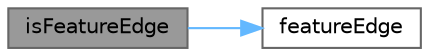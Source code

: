 digraph "isFeatureEdge"
{
 // LATEX_PDF_SIZE
  bgcolor="transparent";
  edge [fontname=Helvetica,fontsize=10,labelfontname=Helvetica,labelfontsize=10];
  node [fontname=Helvetica,fontsize=10,shape=box,height=0.2,width=0.4];
  rankdir="LR";
  Node1 [id="Node000001",label="isFeatureEdge",height=0.2,width=0.4,color="gray40", fillcolor="grey60", style="filled", fontcolor="black",tooltip=" "];
  Node1 -> Node2 [id="edge1_Node000001_Node000002",color="steelblue1",style="solid",tooltip=" "];
  Node2 [id="Node000002",label="featureEdge",height=0.2,width=0.4,color="grey40", fillcolor="white", style="filled",URL="$classFoam_1_1cellFeatures.html#a93e8c0eabdc168f542c0252c7b6e2a6c",tooltip=" "];
}
